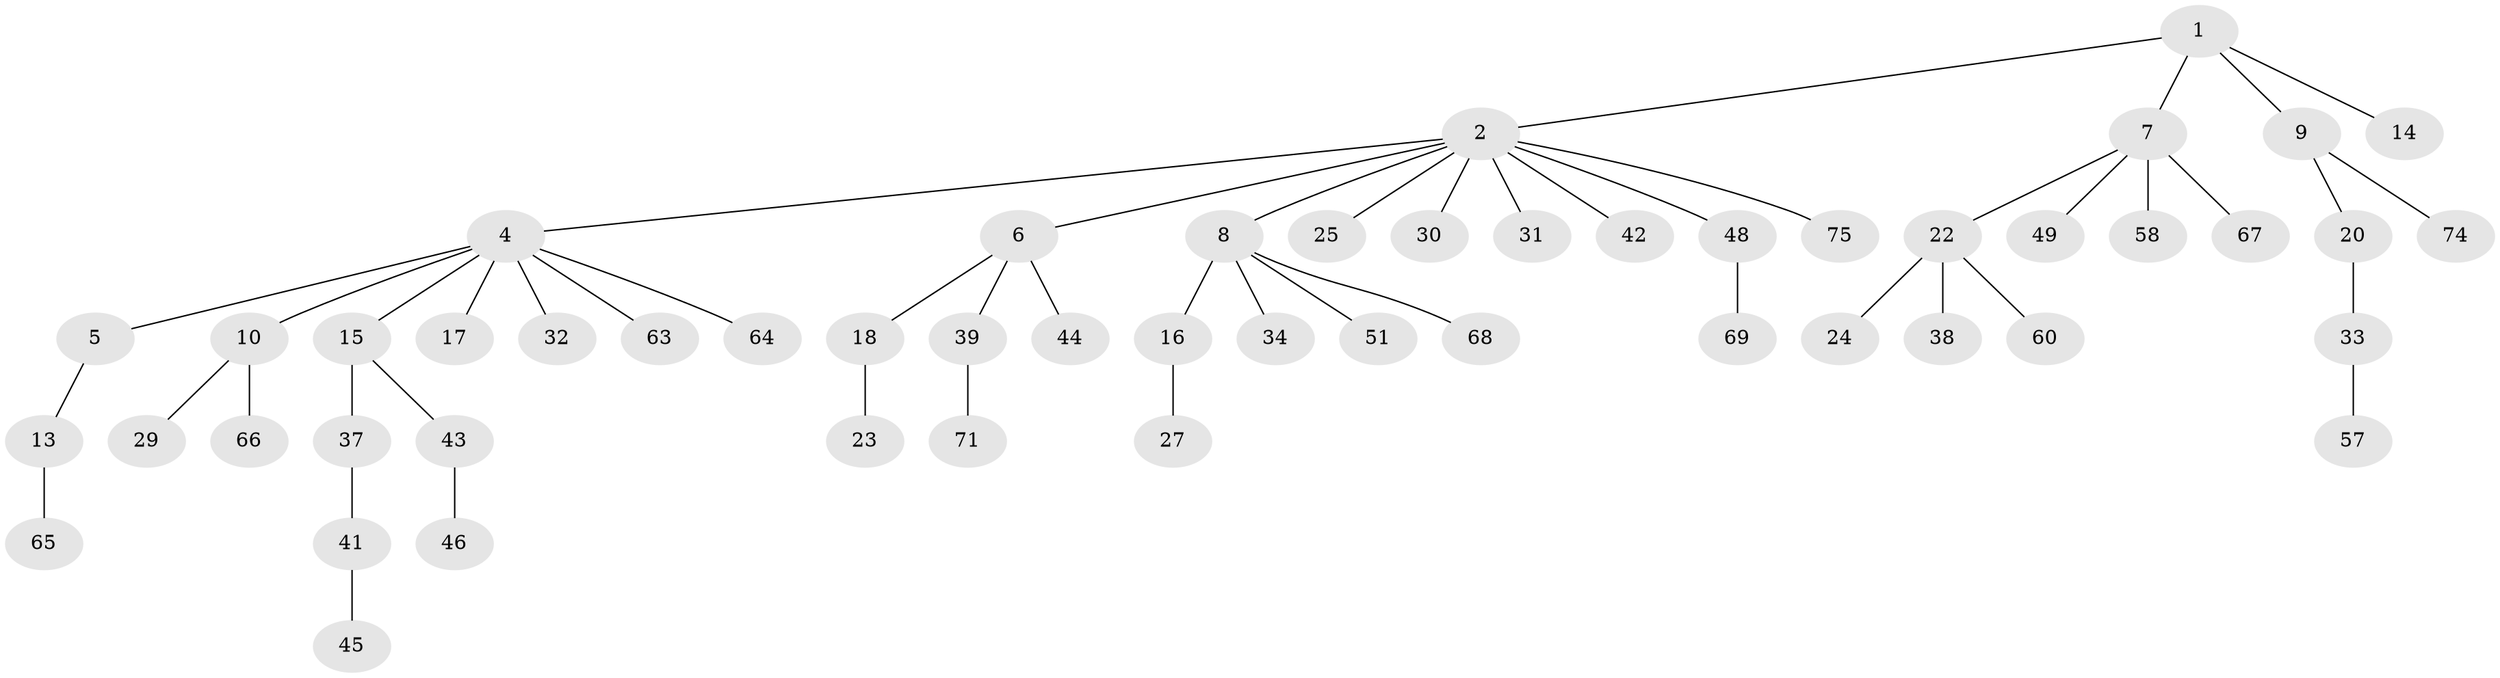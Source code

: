// original degree distribution, {4: 0.06578947368421052, 6: 0.039473684210526314, 2: 0.23684210526315788, 3: 0.14473684210526316, 5: 0.013157894736842105, 1: 0.5}
// Generated by graph-tools (version 1.1) at 2025/42/03/06/25 10:42:03]
// undirected, 52 vertices, 51 edges
graph export_dot {
graph [start="1"]
  node [color=gray90,style=filled];
  1;
  2 [super="+3"];
  4 [super="+12"];
  5;
  6 [super="+21"];
  7 [super="+56"];
  8 [super="+11"];
  9 [super="+35"];
  10 [super="+28"];
  13 [super="+50"];
  14 [super="+53"];
  15 [super="+52"];
  16 [super="+70"];
  17 [super="+55"];
  18 [super="+19"];
  20 [super="+26"];
  22 [super="+59"];
  23;
  24;
  25 [super="+76"];
  27;
  29 [super="+40"];
  30 [super="+36"];
  31 [super="+62"];
  32;
  33 [super="+54"];
  34;
  37 [super="+73"];
  38;
  39;
  41;
  42;
  43 [super="+47"];
  44;
  45 [super="+72"];
  46;
  48;
  49 [super="+61"];
  51;
  57;
  58;
  60;
  63;
  64;
  65;
  66;
  67;
  68;
  69;
  71;
  74;
  75;
  1 -- 2;
  1 -- 7;
  1 -- 9;
  1 -- 14;
  2 -- 30;
  2 -- 31;
  2 -- 42;
  2 -- 48;
  2 -- 4;
  2 -- 6;
  2 -- 8;
  2 -- 25;
  2 -- 75;
  4 -- 5;
  4 -- 10;
  4 -- 15;
  4 -- 63;
  4 -- 32;
  4 -- 17;
  4 -- 64;
  5 -- 13;
  6 -- 18;
  6 -- 44;
  6 -- 39;
  7 -- 22;
  7 -- 49;
  7 -- 58;
  7 -- 67;
  8 -- 16;
  8 -- 51;
  8 -- 34;
  8 -- 68;
  9 -- 20;
  9 -- 74;
  10 -- 66;
  10 -- 29;
  13 -- 65;
  15 -- 37;
  15 -- 43;
  16 -- 27;
  18 -- 23;
  20 -- 33;
  22 -- 24;
  22 -- 38;
  22 -- 60;
  33 -- 57;
  37 -- 41;
  39 -- 71;
  41 -- 45;
  43 -- 46;
  48 -- 69;
}
